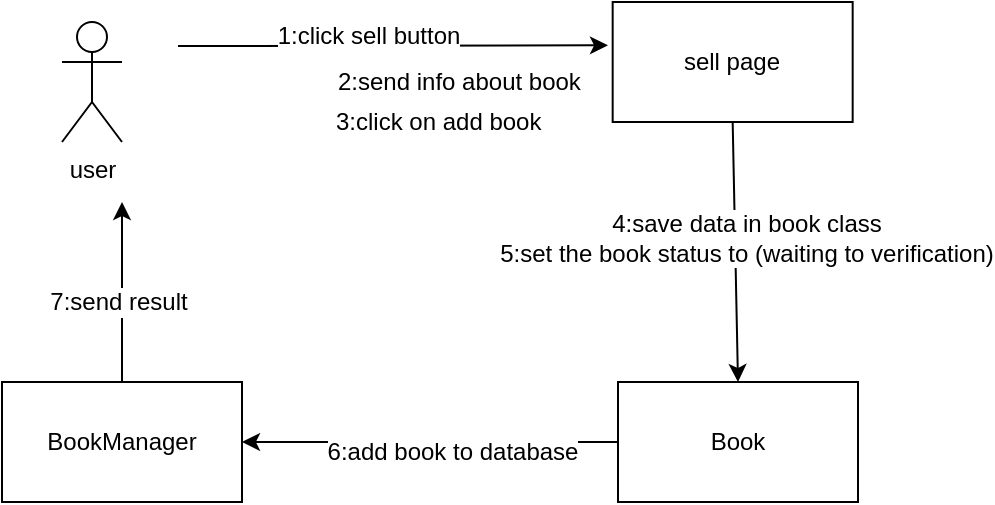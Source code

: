 <mxfile version="10.6.8" type="github"><diagram id="P_jgdUaZR1RVqcQm-a9g" name="Page-1"><mxGraphModel dx="552" dy="313" grid="1" gridSize="10" guides="1" tooltips="1" connect="1" arrows="1" fold="1" page="1" pageScale="1" pageWidth="850" pageHeight="1100" math="0" shadow="0"><root><mxCell id="0"/><mxCell id="1" parent="0"/><mxCell id="UM8ym-IgfjdPIe8oFEqV-6" value="&lt;span&gt;BookManager&lt;/span&gt;" style="rounded=0;whiteSpace=wrap;html=1;" parent="1" vertex="1"><mxGeometry x="194" y="325" width="120" height="60" as="geometry"/></mxCell><mxCell id="thiteDryas06LAbmuQ3Z-4" value="sell page" style="rounded=0;whiteSpace=wrap;html=1;" parent="1" vertex="1"><mxGeometry x="499.333" y="135" width="120" height="60" as="geometry"/></mxCell><mxCell id="yu1rxyuQvU_Fqf-YmgFd-3" value="Book" style="rounded=0;whiteSpace=wrap;html=1;" parent="1" vertex="1"><mxGeometry x="502" y="325" width="120" height="60" as="geometry"/></mxCell><mxCell id="yu1rxyuQvU_Fqf-YmgFd-12" value="" style="endArrow=classic;html=1;exitX=0;exitY=0.5;exitDx=0;exitDy=0;entryX=1;entryY=0.5;entryDx=0;entryDy=0;" parent="1" edge="1" target="UM8ym-IgfjdPIe8oFEqV-6" source="yu1rxyuQvU_Fqf-YmgFd-3"><mxGeometry width="50" height="50" relative="1" as="geometry"><mxPoint x="395" y="455" as="sourcePoint"/><mxPoint x="515" y="455" as="targetPoint"/></mxGeometry></mxCell><mxCell id="yu1rxyuQvU_Fqf-YmgFd-13" value="6:add book to database&lt;br&gt;" style="text;html=1;resizable=0;points=[];align=center;verticalAlign=middle;labelBackgroundColor=#ffffff;" parent="yu1rxyuQvU_Fqf-YmgFd-12" vertex="1" connectable="0"><mxGeometry x="-0.118" y="5" relative="1" as="geometry"><mxPoint as="offset"/></mxGeometry></mxCell><mxCell id="yu1rxyuQvU_Fqf-YmgFd-16" value="" style="endArrow=classic;html=1;exitX=0.5;exitY=0;exitDx=0;exitDy=0;" parent="1" edge="1" source="UM8ym-IgfjdPIe8oFEqV-6"><mxGeometry width="50" height="50" relative="1" as="geometry"><mxPoint x="661.5" y="405" as="sourcePoint"/><mxPoint x="254" y="235" as="targetPoint"/></mxGeometry></mxCell><mxCell id="yu1rxyuQvU_Fqf-YmgFd-17" value="7:send result" style="text;html=1;resizable=0;points=[];align=center;verticalAlign=middle;labelBackgroundColor=#ffffff;" parent="yu1rxyuQvU_Fqf-YmgFd-16" vertex="1" connectable="0"><mxGeometry x="-0.118" y="5" relative="1" as="geometry"><mxPoint x="3" y="-0.5" as="offset"/></mxGeometry></mxCell><mxCell id="rurtt2OR_hbLGLQkqQRU-1" value="user" style="shape=umlActor;verticalLabelPosition=bottom;labelBackgroundColor=#ffffff;verticalAlign=top;html=1;outlineConnect=0;" vertex="1" parent="1"><mxGeometry x="224" y="145" width="30" height="60" as="geometry"/></mxCell><mxCell id="rurtt2OR_hbLGLQkqQRU-4" value="" style="endArrow=classic;html=1;" edge="1" parent="1"><mxGeometry width="50" height="50" relative="1" as="geometry"><mxPoint x="282" y="157" as="sourcePoint"/><mxPoint x="497" y="156.667" as="targetPoint"/></mxGeometry></mxCell><mxCell id="rurtt2OR_hbLGLQkqQRU-5" value="1:click sell button&lt;br&gt;" style="text;html=1;resizable=0;points=[];align=center;verticalAlign=middle;labelBackgroundColor=#ffffff;" vertex="1" connectable="0" parent="rurtt2OR_hbLGLQkqQRU-4"><mxGeometry x="-0.118" y="5" relative="1" as="geometry"><mxPoint as="offset"/></mxGeometry></mxCell><mxCell id="rurtt2OR_hbLGLQkqQRU-10" value="&lt;span&gt;2:send info about book&lt;/span&gt;" style="text;html=1;resizable=0;points=[];autosize=1;align=left;verticalAlign=top;spacingTop=-4;" vertex="1" parent="1"><mxGeometry x="359.5" y="165" width="140" height="20" as="geometry"/></mxCell><mxCell id="rurtt2OR_hbLGLQkqQRU-11" value="&lt;span&gt;3:click on add book&lt;/span&gt;" style="text;html=1;resizable=0;points=[];autosize=1;align=left;verticalAlign=top;spacingTop=-4;" vertex="1" parent="1"><mxGeometry x="359" y="185" width="120" height="20" as="geometry"/></mxCell><mxCell id="rurtt2OR_hbLGLQkqQRU-12" value="" style="endArrow=classic;html=1;exitX=0.5;exitY=1;exitDx=0;exitDy=0;" edge="1" parent="1" source="thiteDryas06LAbmuQ3Z-4"><mxGeometry width="50" height="50" relative="1" as="geometry"><mxPoint x="405.5" y="305.5" as="sourcePoint"/><mxPoint x="562" y="325" as="targetPoint"/></mxGeometry></mxCell><mxCell id="rurtt2OR_hbLGLQkqQRU-13" value="4:save data&amp;nbsp;in book class&lt;br&gt;5:set the book status to&amp;nbsp;(waiting to verification)&lt;br&gt;" style="text;html=1;resizable=0;points=[];align=center;verticalAlign=middle;labelBackgroundColor=#ffffff;" vertex="1" connectable="0" parent="rurtt2OR_hbLGLQkqQRU-12"><mxGeometry x="-0.118" y="5" relative="1" as="geometry"><mxPoint as="offset"/></mxGeometry></mxCell></root></mxGraphModel></diagram></mxfile>